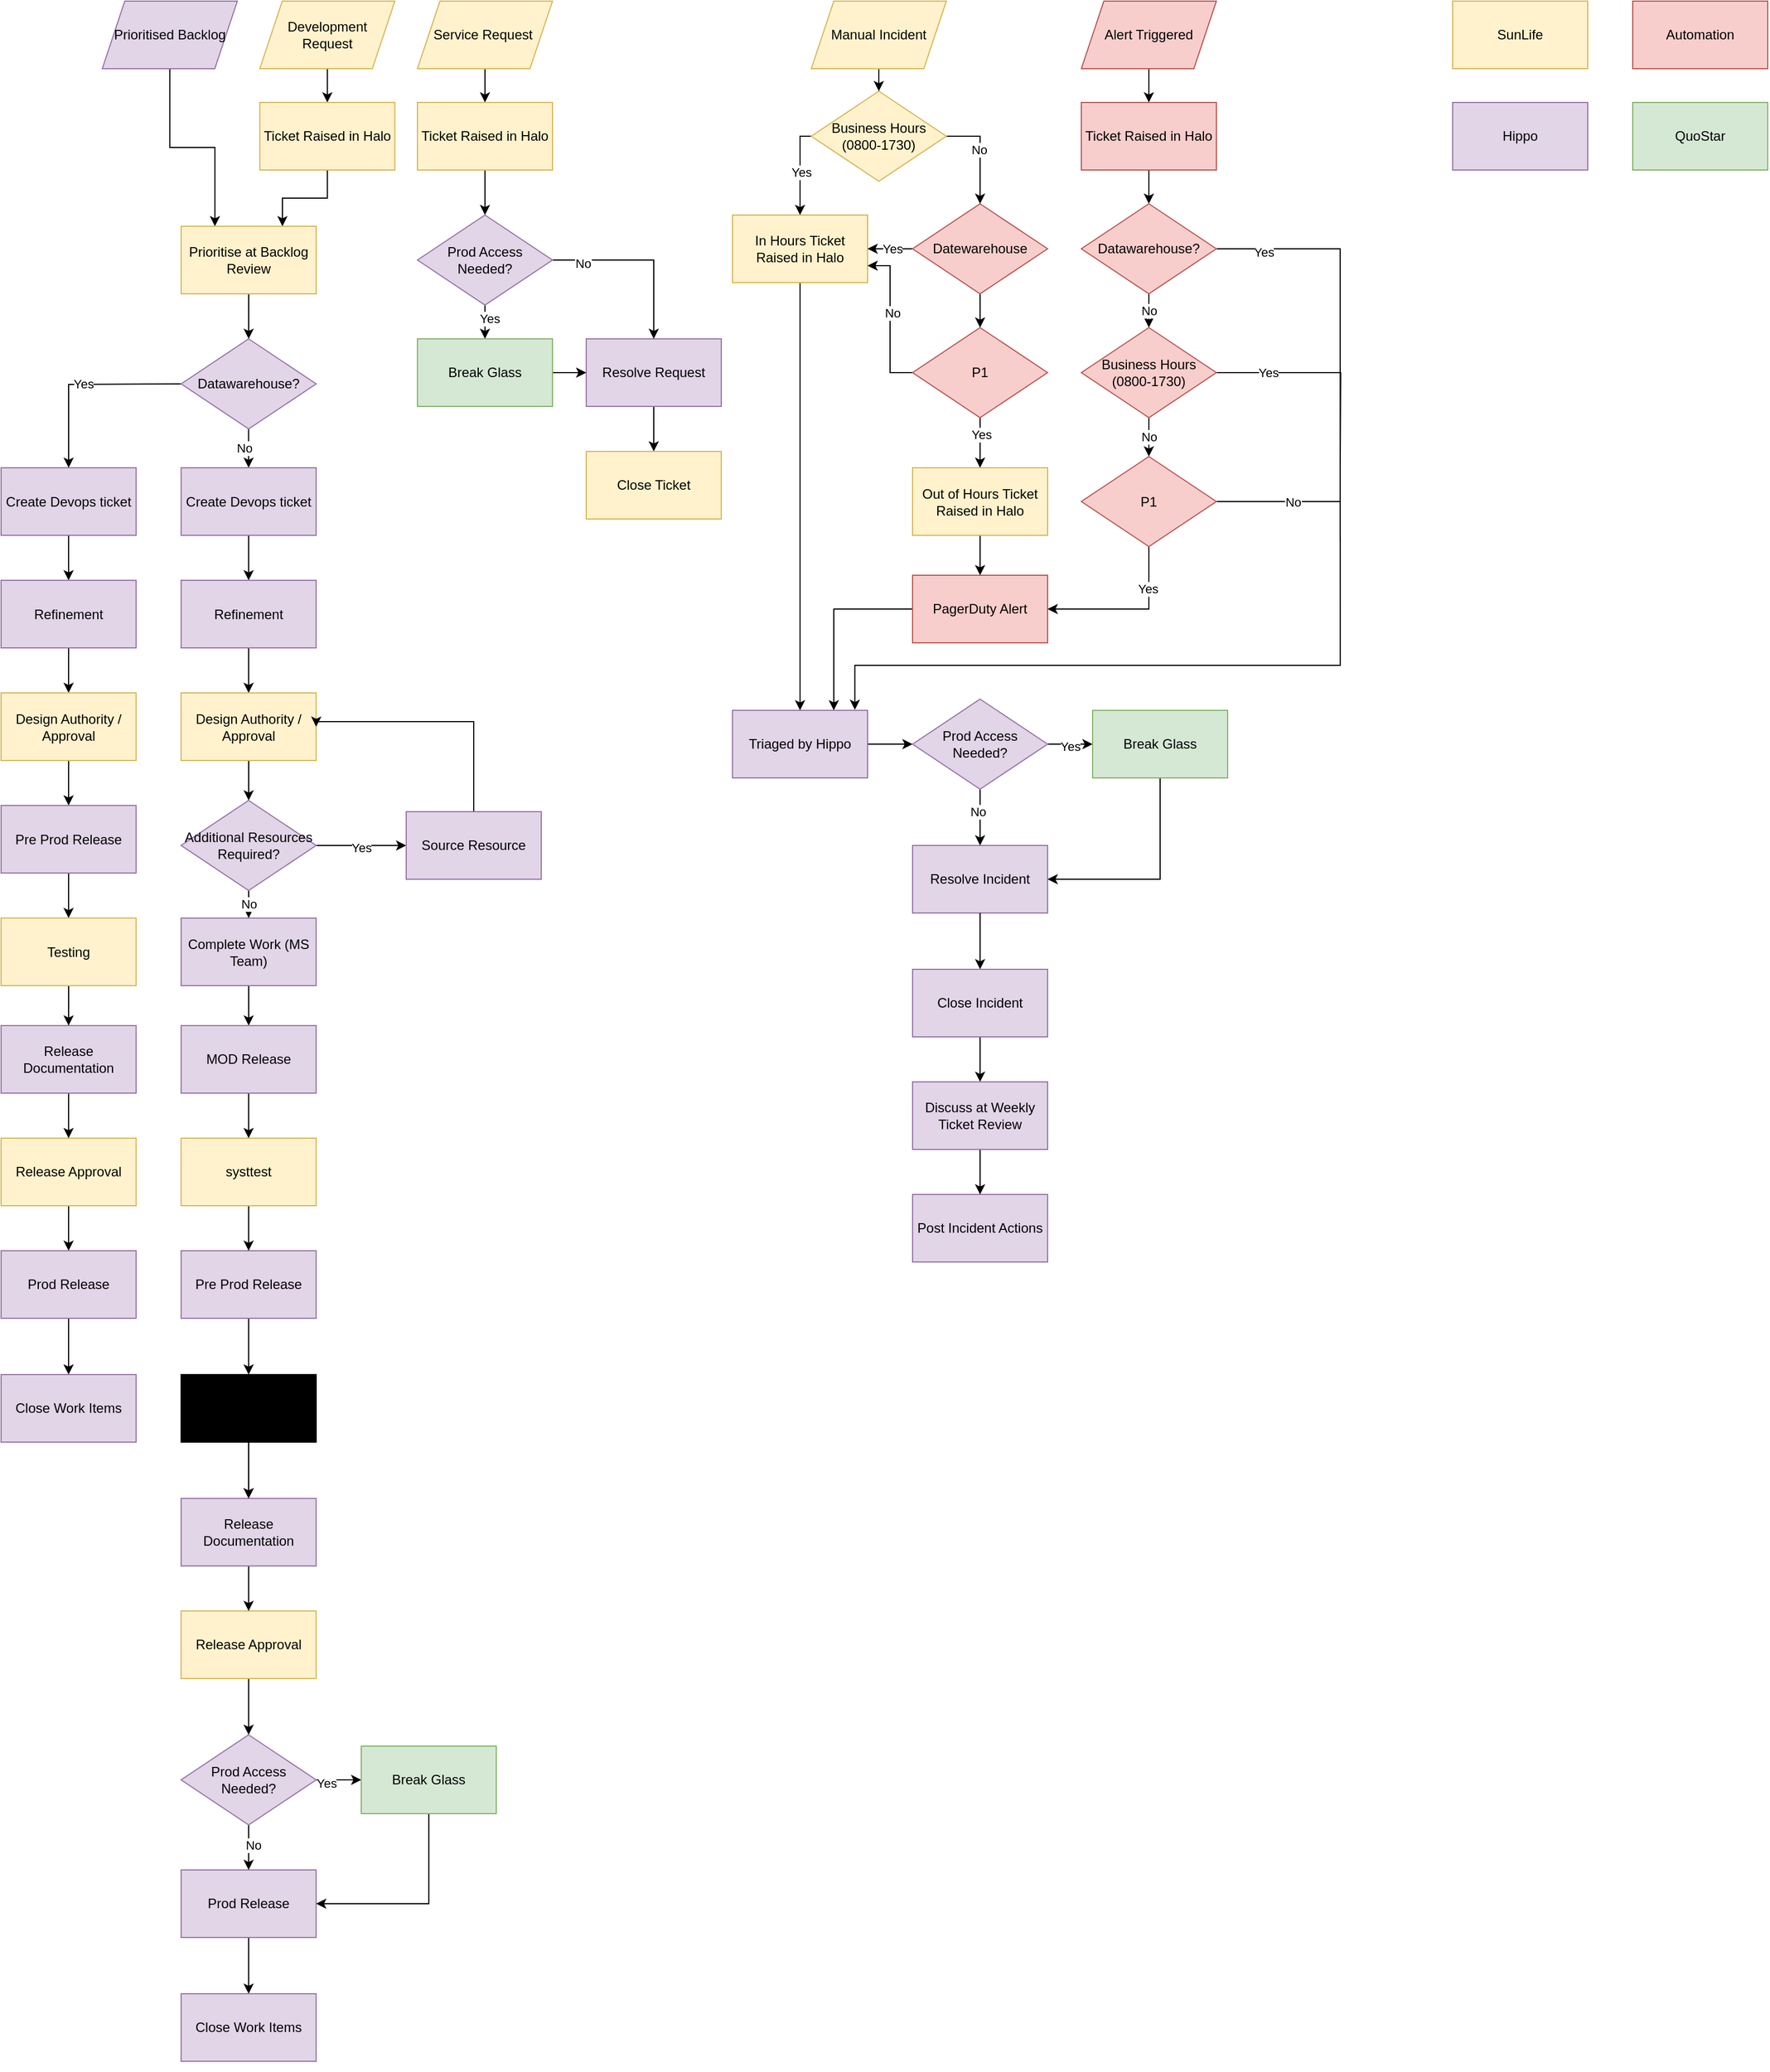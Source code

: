 <mxfile version="26.1.3">
  <diagram name="Page-1" id="c7558073-3199-34d8-9f00-42111426c3f3">
    <mxGraphModel dx="2997" dy="1389" grid="1" gridSize="10" guides="1" tooltips="1" connect="1" arrows="1" fold="1" page="1" pageScale="1" pageWidth="826" pageHeight="1169" background="none" math="0" shadow="0">
      <root>
        <mxCell id="0" />
        <mxCell id="1" parent="0" />
        <mxCell id="7wCd9xXMiUG44QtGpDFo-137" value="" style="edgeStyle=orthogonalEdgeStyle;rounded=0;orthogonalLoop=1;jettySize=auto;html=1;" parent="1" source="7wCd9xXMiUG44QtGpDFo-96" target="7wCd9xXMiUG44QtGpDFo-99" edge="1">
          <mxGeometry relative="1" as="geometry">
            <mxPoint x="400" y="80" as="sourcePoint" />
          </mxGeometry>
        </mxCell>
        <mxCell id="7wCd9xXMiUG44QtGpDFo-96" value="Alert Triggered" style="shape=parallelogram;perimeter=parallelogramPerimeter;whiteSpace=wrap;html=1;fixedSize=1;fillColor=#f8cecc;strokeColor=#b85450;" parent="1" vertex="1">
          <mxGeometry x="340" y="40" width="120" height="60" as="geometry" />
        </mxCell>
        <mxCell id="7wCd9xXMiUG44QtGpDFo-138" value="" style="edgeStyle=orthogonalEdgeStyle;rounded=0;orthogonalLoop=1;jettySize=auto;html=1;" parent="1" source="7wCd9xXMiUG44QtGpDFo-99" target="7wCd9xXMiUG44QtGpDFo-101" edge="1">
          <mxGeometry relative="1" as="geometry" />
        </mxCell>
        <mxCell id="7wCd9xXMiUG44QtGpDFo-99" value="Ticket Raised in Halo" style="rounded=0;whiteSpace=wrap;html=1;fillColor=#f8cecc;strokeColor=#b85450;" parent="1" vertex="1">
          <mxGeometry x="340" y="130" width="120" height="60" as="geometry" />
        </mxCell>
        <mxCell id="7wCd9xXMiUG44QtGpDFo-108" value="No" style="edgeStyle=orthogonalEdgeStyle;rounded=0;orthogonalLoop=1;jettySize=auto;html=1;" parent="1" source="7wCd9xXMiUG44QtGpDFo-101" target="7wCd9xXMiUG44QtGpDFo-107" edge="1">
          <mxGeometry relative="1" as="geometry" />
        </mxCell>
        <mxCell id="r5Ko6grjrg6Jp1TC3O7j-43" style="edgeStyle=orthogonalEdgeStyle;rounded=0;orthogonalLoop=1;jettySize=auto;html=1;endArrow=none;startFill=0;" edge="1" parent="1" source="7wCd9xXMiUG44QtGpDFo-101">
          <mxGeometry relative="1" as="geometry">
            <mxPoint x="570" y="520" as="targetPoint" />
            <Array as="points">
              <mxPoint x="570" y="260" />
            </Array>
          </mxGeometry>
        </mxCell>
        <mxCell id="r5Ko6grjrg6Jp1TC3O7j-49" value="Yes" style="edgeLabel;html=1;align=center;verticalAlign=middle;resizable=0;points=[];" vertex="1" connectable="0" parent="r5Ko6grjrg6Jp1TC3O7j-43">
          <mxGeometry x="-0.774" y="-3" relative="1" as="geometry">
            <mxPoint as="offset" />
          </mxGeometry>
        </mxCell>
        <mxCell id="7wCd9xXMiUG44QtGpDFo-101" value="Datawarehouse?" style="rhombus;whiteSpace=wrap;html=1;fillColor=#f8cecc;strokeColor=#b85450;" parent="1" vertex="1">
          <mxGeometry x="340" y="220" width="120" height="80" as="geometry" />
        </mxCell>
        <mxCell id="r5Ko6grjrg6Jp1TC3O7j-34" style="edgeStyle=orthogonalEdgeStyle;rounded=0;orthogonalLoop=1;jettySize=auto;html=1;entryX=0.75;entryY=0;entryDx=0;entryDy=0;" edge="1" parent="1" source="7wCd9xXMiUG44QtGpDFo-103" target="7wCd9xXMiUG44QtGpDFo-110">
          <mxGeometry relative="1" as="geometry" />
        </mxCell>
        <mxCell id="7wCd9xXMiUG44QtGpDFo-103" value="PagerDuty Alert" style="rounded=0;whiteSpace=wrap;html=1;fillColor=#f8cecc;strokeColor=#b85450;" parent="1" vertex="1">
          <mxGeometry x="190" y="550" width="120" height="60" as="geometry" />
        </mxCell>
        <mxCell id="r5Ko6grjrg6Jp1TC3O7j-37" value="No" style="edgeStyle=orthogonalEdgeStyle;rounded=0;orthogonalLoop=1;jettySize=auto;html=1;" edge="1" parent="1" source="7wCd9xXMiUG44QtGpDFo-107" target="r5Ko6grjrg6Jp1TC3O7j-36">
          <mxGeometry relative="1" as="geometry" />
        </mxCell>
        <mxCell id="r5Ko6grjrg6Jp1TC3O7j-45" style="edgeStyle=orthogonalEdgeStyle;rounded=0;orthogonalLoop=1;jettySize=auto;html=1;entryX=0.5;entryY=0;entryDx=0;entryDy=0;endArrow=none;startFill=0;" edge="1" parent="1" source="7wCd9xXMiUG44QtGpDFo-107">
          <mxGeometry relative="1" as="geometry">
            <mxPoint x="570" y="454.5" as="targetPoint" />
          </mxGeometry>
        </mxCell>
        <mxCell id="r5Ko6grjrg6Jp1TC3O7j-46" value="Yes" style="edgeLabel;html=1;align=center;verticalAlign=middle;resizable=0;points=[];" vertex="1" connectable="0" parent="r5Ko6grjrg6Jp1TC3O7j-45">
          <mxGeometry x="-0.531" relative="1" as="geometry">
            <mxPoint as="offset" />
          </mxGeometry>
        </mxCell>
        <mxCell id="7wCd9xXMiUG44QtGpDFo-107" value="Business Hours&lt;br&gt;(0800-1730)" style="rhombus;whiteSpace=wrap;html=1;fillColor=#f8cecc;strokeColor=#b85450;" parent="1" vertex="1">
          <mxGeometry x="340" y="330" width="120" height="80" as="geometry" />
        </mxCell>
        <mxCell id="7wCd9xXMiUG44QtGpDFo-140" value="" style="edgeStyle=orthogonalEdgeStyle;rounded=0;orthogonalLoop=1;jettySize=auto;html=1;" parent="1" source="7wCd9xXMiUG44QtGpDFo-110" edge="1">
          <mxGeometry relative="1" as="geometry">
            <mxPoint x="190" y="700" as="targetPoint" />
          </mxGeometry>
        </mxCell>
        <mxCell id="7wCd9xXMiUG44QtGpDFo-110" value="Triaged by Hippo" style="rounded=0;whiteSpace=wrap;html=1;fillColor=#e1d5e7;strokeColor=#9673a6;" parent="1" vertex="1">
          <mxGeometry x="30" y="670" width="120" height="60" as="geometry" />
        </mxCell>
        <mxCell id="7wCd9xXMiUG44QtGpDFo-113" value="Resolve Incident" style="rounded=0;whiteSpace=wrap;html=1;fillColor=#e1d5e7;strokeColor=#9673a6;" parent="1" vertex="1">
          <mxGeometry x="190" y="790" width="120" height="60" as="geometry" />
        </mxCell>
        <mxCell id="7wCd9xXMiUG44QtGpDFo-119" value="Post Incident Actions" style="rounded=0;whiteSpace=wrap;html=1;fillColor=#e1d5e7;strokeColor=#9673a6;" parent="1" vertex="1">
          <mxGeometry x="190" y="1100" width="120" height="60" as="geometry" />
        </mxCell>
        <mxCell id="7wCd9xXMiUG44QtGpDFo-122" value="" style="edgeStyle=orthogonalEdgeStyle;rounded=0;orthogonalLoop=1;jettySize=auto;html=1;" parent="1" source="7wCd9xXMiUG44QtGpDFo-120" target="7wCd9xXMiUG44QtGpDFo-113" edge="1">
          <mxGeometry relative="1" as="geometry" />
        </mxCell>
        <mxCell id="7wCd9xXMiUG44QtGpDFo-123" value="No" style="edgeLabel;html=1;align=center;verticalAlign=middle;resizable=0;points=[];" parent="7wCd9xXMiUG44QtGpDFo-122" vertex="1" connectable="0">
          <mxGeometry x="-0.2" y="-2" relative="1" as="geometry">
            <mxPoint as="offset" />
          </mxGeometry>
        </mxCell>
        <mxCell id="7wCd9xXMiUG44QtGpDFo-125" value="" style="edgeStyle=orthogonalEdgeStyle;rounded=0;orthogonalLoop=1;jettySize=auto;html=1;" parent="1" source="7wCd9xXMiUG44QtGpDFo-120" target="7wCd9xXMiUG44QtGpDFo-124" edge="1">
          <mxGeometry relative="1" as="geometry" />
        </mxCell>
        <mxCell id="7wCd9xXMiUG44QtGpDFo-126" value="Yes" style="edgeLabel;html=1;align=center;verticalAlign=middle;resizable=0;points=[];" parent="7wCd9xXMiUG44QtGpDFo-125" vertex="1" connectable="0">
          <mxGeometry y="-2" relative="1" as="geometry">
            <mxPoint as="offset" />
          </mxGeometry>
        </mxCell>
        <mxCell id="7wCd9xXMiUG44QtGpDFo-120" value="Prod Access Needed?" style="rhombus;whiteSpace=wrap;html=1;fillColor=#e1d5e7;strokeColor=#9673a6;" parent="1" vertex="1">
          <mxGeometry x="190" y="660" width="120" height="80" as="geometry" />
        </mxCell>
        <mxCell id="r5Ko6grjrg6Jp1TC3O7j-50" style="edgeStyle=orthogonalEdgeStyle;rounded=0;orthogonalLoop=1;jettySize=auto;html=1;entryX=1;entryY=0.5;entryDx=0;entryDy=0;" edge="1" parent="1" source="7wCd9xXMiUG44QtGpDFo-124" target="7wCd9xXMiUG44QtGpDFo-113">
          <mxGeometry relative="1" as="geometry">
            <Array as="points">
              <mxPoint x="410" y="820" />
            </Array>
          </mxGeometry>
        </mxCell>
        <mxCell id="7wCd9xXMiUG44QtGpDFo-124" value="Break Glass" style="rounded=0;whiteSpace=wrap;html=1;fillColor=#d5e8d4;strokeColor=#82b366;" parent="1" vertex="1">
          <mxGeometry x="350" y="670" width="120" height="60" as="geometry" />
        </mxCell>
        <mxCell id="r5Ko6grjrg6Jp1TC3O7j-10" style="edgeStyle=orthogonalEdgeStyle;rounded=0;orthogonalLoop=1;jettySize=auto;html=1;entryX=0.5;entryY=0;entryDx=0;entryDy=0;" edge="1" parent="1" source="7wCd9xXMiUG44QtGpDFo-130" target="r5Ko6grjrg6Jp1TC3O7j-9">
          <mxGeometry relative="1" as="geometry" />
        </mxCell>
        <mxCell id="7wCd9xXMiUG44QtGpDFo-130" value="Manual Incident" style="shape=parallelogram;perimeter=parallelogramPerimeter;whiteSpace=wrap;html=1;fixedSize=1;fillColor=#fff2cc;strokeColor=#d6b656;" parent="1" vertex="1">
          <mxGeometry x="100" y="40" width="120" height="60" as="geometry" />
        </mxCell>
        <mxCell id="r5Ko6grjrg6Jp1TC3O7j-33" style="edgeStyle=orthogonalEdgeStyle;rounded=0;orthogonalLoop=1;jettySize=auto;html=1;entryX=0.5;entryY=0;entryDx=0;entryDy=0;" edge="1" parent="1" source="7wCd9xXMiUG44QtGpDFo-132" target="7wCd9xXMiUG44QtGpDFo-110">
          <mxGeometry relative="1" as="geometry" />
        </mxCell>
        <mxCell id="7wCd9xXMiUG44QtGpDFo-132" value="In Hours Ticket Raised in Halo" style="rounded=0;whiteSpace=wrap;html=1;fillColor=#fff2cc;strokeColor=#d6b656;" parent="1" vertex="1">
          <mxGeometry x="30" y="230" width="120" height="60" as="geometry" />
        </mxCell>
        <mxCell id="7wCd9xXMiUG44QtGpDFo-150" value="" style="edgeStyle=orthogonalEdgeStyle;rounded=0;orthogonalLoop=1;jettySize=auto;html=1;" parent="1" source="7wCd9xXMiUG44QtGpDFo-148" target="7wCd9xXMiUG44QtGpDFo-149" edge="1">
          <mxGeometry relative="1" as="geometry" />
        </mxCell>
        <mxCell id="7wCd9xXMiUG44QtGpDFo-148" value="Development Request" style="shape=parallelogram;perimeter=parallelogramPerimeter;whiteSpace=wrap;html=1;fixedSize=1;fillColor=#fff2cc;strokeColor=#d6b656;" parent="1" vertex="1">
          <mxGeometry x="-390.11" y="40" width="120" height="60" as="geometry" />
        </mxCell>
        <mxCell id="ksXblaz_DIA4j-NoRxyr-76" style="edgeStyle=orthogonalEdgeStyle;rounded=0;orthogonalLoop=1;jettySize=auto;html=1;entryX=0.75;entryY=0;entryDx=0;entryDy=0;" parent="1" source="7wCd9xXMiUG44QtGpDFo-149" target="ksXblaz_DIA4j-NoRxyr-75" edge="1">
          <mxGeometry relative="1" as="geometry" />
        </mxCell>
        <mxCell id="7wCd9xXMiUG44QtGpDFo-149" value="Ticket Raised in Halo" style="rounded=0;whiteSpace=wrap;html=1;fillColor=#fff2cc;strokeColor=#d6b656;" parent="1" vertex="1">
          <mxGeometry x="-390.11" y="130" width="120" height="60" as="geometry" />
        </mxCell>
        <mxCell id="7wCd9xXMiUG44QtGpDFo-154" value="Yes" style="edgeStyle=orthogonalEdgeStyle;rounded=0;orthogonalLoop=1;jettySize=auto;html=1;" parent="1" target="7wCd9xXMiUG44QtGpDFo-153" edge="1">
          <mxGeometry relative="1" as="geometry">
            <mxPoint x="-460.05" y="380" as="sourcePoint" />
          </mxGeometry>
        </mxCell>
        <mxCell id="1fZmsGqSmpbLErZDRHlb-26" value="" style="edgeStyle=orthogonalEdgeStyle;rounded=0;orthogonalLoop=1;jettySize=auto;html=1;entryX=0.5;entryY=0;entryDx=0;entryDy=0;" parent="1" target="7wCd9xXMiUG44QtGpDFo-156" edge="1">
          <mxGeometry relative="1" as="geometry">
            <mxPoint x="-400.14" y="419.94" as="sourcePoint" />
          </mxGeometry>
        </mxCell>
        <mxCell id="1fZmsGqSmpbLErZDRHlb-38" value="No" style="edgeLabel;html=1;align=center;verticalAlign=middle;resizable=0;points=[];" parent="1fZmsGqSmpbLErZDRHlb-26" vertex="1" connectable="0">
          <mxGeometry x="0.004" y="-4" relative="1" as="geometry">
            <mxPoint y="-1" as="offset" />
          </mxGeometry>
        </mxCell>
        <mxCell id="7wCd9xXMiUG44QtGpDFo-151" value="Datawarehouse?" style="rhombus;whiteSpace=wrap;html=1;fillColor=#e1d5e7;strokeColor=#9673a6;" parent="1" vertex="1">
          <mxGeometry x="-460" y="340" width="120" height="80" as="geometry" />
        </mxCell>
        <mxCell id="r5Ko6grjrg6Jp1TC3O7j-2" value="" style="edgeStyle=orthogonalEdgeStyle;rounded=0;orthogonalLoop=1;jettySize=auto;html=1;" edge="1" parent="1" source="7wCd9xXMiUG44QtGpDFo-153" target="1fZmsGqSmpbLErZDRHlb-1">
          <mxGeometry relative="1" as="geometry" />
        </mxCell>
        <mxCell id="7wCd9xXMiUG44QtGpDFo-153" value="Create Devops ticket" style="rounded=0;whiteSpace=wrap;html=1;fillColor=#e1d5e7;strokeColor=#9673a6;" parent="1" vertex="1">
          <mxGeometry x="-620.05" y="454.5" width="120" height="60" as="geometry" />
        </mxCell>
        <mxCell id="r5Ko6grjrg6Jp1TC3O7j-1" value="" style="edgeStyle=orthogonalEdgeStyle;rounded=0;orthogonalLoop=1;jettySize=auto;html=1;" edge="1" parent="1" source="7wCd9xXMiUG44QtGpDFo-156" target="1fZmsGqSmpbLErZDRHlb-19">
          <mxGeometry relative="1" as="geometry" />
        </mxCell>
        <mxCell id="7wCd9xXMiUG44QtGpDFo-156" value="Create Devops ticket" style="rounded=0;whiteSpace=wrap;html=1;fillColor=#e1d5e7;strokeColor=#9673a6;" parent="1" vertex="1">
          <mxGeometry x="-460.05" y="454.5" width="120" height="60" as="geometry" />
        </mxCell>
        <mxCell id="ksXblaz_DIA4j-NoRxyr-16" value="" style="edgeStyle=orthogonalEdgeStyle;rounded=0;orthogonalLoop=1;jettySize=auto;html=1;" parent="1" source="1fZmsGqSmpbLErZDRHlb-1" target="ksXblaz_DIA4j-NoRxyr-14" edge="1">
          <mxGeometry relative="1" as="geometry" />
        </mxCell>
        <mxCell id="1fZmsGqSmpbLErZDRHlb-1" value="Refinement" style="rounded=0;whiteSpace=wrap;html=1;fillColor=#e1d5e7;strokeColor=#9673a6;" parent="1" vertex="1">
          <mxGeometry x="-620.05" y="554.5" width="120" height="60" as="geometry" />
        </mxCell>
        <mxCell id="ksXblaz_DIA4j-NoRxyr-26" value="" style="edgeStyle=orthogonalEdgeStyle;rounded=0;orthogonalLoop=1;jettySize=auto;html=1;" parent="1" source="1fZmsGqSmpbLErZDRHlb-5" target="ksXblaz_DIA4j-NoRxyr-24" edge="1">
          <mxGeometry relative="1" as="geometry" />
        </mxCell>
        <mxCell id="1fZmsGqSmpbLErZDRHlb-5" value="Pre Prod Release" style="rounded=0;whiteSpace=wrap;html=1;fillColor=#e1d5e7;strokeColor=#9673a6;" parent="1" vertex="1">
          <mxGeometry x="-460.05" y="1150" width="120" height="60" as="geometry" />
        </mxCell>
        <mxCell id="ksXblaz_DIA4j-NoRxyr-22" value="" style="edgeStyle=orthogonalEdgeStyle;rounded=0;orthogonalLoop=1;jettySize=auto;html=1;" parent="1" source="1fZmsGqSmpbLErZDRHlb-7" target="1fZmsGqSmpbLErZDRHlb-5" edge="1">
          <mxGeometry relative="1" as="geometry" />
        </mxCell>
        <mxCell id="1fZmsGqSmpbLErZDRHlb-7" value="systtest" style="rounded=0;whiteSpace=wrap;html=1;fillColor=#fff2cc;strokeColor=#d6b656;" parent="1" vertex="1">
          <mxGeometry x="-460.05" y="1050" width="120" height="60" as="geometry" />
        </mxCell>
        <mxCell id="ksXblaz_DIA4j-NoRxyr-54" value="" style="edgeStyle=orthogonalEdgeStyle;rounded=0;orthogonalLoop=1;jettySize=auto;html=1;" parent="1" source="1fZmsGqSmpbLErZDRHlb-9" target="ksXblaz_DIA4j-NoRxyr-52" edge="1">
          <mxGeometry relative="1" as="geometry" />
        </mxCell>
        <mxCell id="1fZmsGqSmpbLErZDRHlb-9" value="Release Approval" style="rounded=0;whiteSpace=wrap;html=1;fillColor=#fff2cc;strokeColor=#d6b656;" parent="1" vertex="1">
          <mxGeometry x="-460.05" y="1470" width="120" height="60" as="geometry" />
        </mxCell>
        <mxCell id="ksXblaz_DIA4j-NoRxyr-58" value="" style="edgeStyle=orthogonalEdgeStyle;rounded=0;orthogonalLoop=1;jettySize=auto;html=1;" parent="1" source="1fZmsGqSmpbLErZDRHlb-13" target="1fZmsGqSmpbLErZDRHlb-25" edge="1">
          <mxGeometry relative="1" as="geometry" />
        </mxCell>
        <mxCell id="1fZmsGqSmpbLErZDRHlb-13" value="Prod Release" style="rounded=0;whiteSpace=wrap;html=1;fillColor=#e1d5e7;strokeColor=#9673a6;" parent="1" vertex="1">
          <mxGeometry x="-460.05" y="1700" width="120" height="60" as="geometry" />
        </mxCell>
        <mxCell id="ksXblaz_DIA4j-NoRxyr-77" style="edgeStyle=orthogonalEdgeStyle;rounded=0;orthogonalLoop=1;jettySize=auto;html=1;entryX=0.25;entryY=0;entryDx=0;entryDy=0;" parent="1" source="1fZmsGqSmpbLErZDRHlb-17" target="ksXblaz_DIA4j-NoRxyr-75" edge="1">
          <mxGeometry relative="1" as="geometry" />
        </mxCell>
        <mxCell id="1fZmsGqSmpbLErZDRHlb-17" value="Prioritised Backlog" style="shape=parallelogram;perimeter=parallelogramPerimeter;whiteSpace=wrap;html=1;fixedSize=1;fillColor=#e1d5e7;strokeColor=#9673a6;" parent="1" vertex="1">
          <mxGeometry x="-530.11" y="40" width="120" height="60" as="geometry" />
        </mxCell>
        <mxCell id="ksXblaz_DIA4j-NoRxyr-12" value="" style="edgeStyle=orthogonalEdgeStyle;rounded=0;orthogonalLoop=1;jettySize=auto;html=1;" parent="1" source="1fZmsGqSmpbLErZDRHlb-19" target="ksXblaz_DIA4j-NoRxyr-11" edge="1">
          <mxGeometry relative="1" as="geometry" />
        </mxCell>
        <mxCell id="1fZmsGqSmpbLErZDRHlb-19" value="Refinement" style="rounded=0;whiteSpace=wrap;html=1;fillColor=#e1d5e7;strokeColor=#9673a6;" parent="1" vertex="1">
          <mxGeometry x="-460.05" y="554.5" width="120" height="60" as="geometry" />
        </mxCell>
        <mxCell id="1fZmsGqSmpbLErZDRHlb-28" value="" style="edgeStyle=orthogonalEdgeStyle;rounded=0;orthogonalLoop=1;jettySize=auto;html=1;" parent="1" source="1fZmsGqSmpbLErZDRHlb-20" target="1fZmsGqSmpbLErZDRHlb-21" edge="1">
          <mxGeometry relative="1" as="geometry" />
        </mxCell>
        <mxCell id="1fZmsGqSmpbLErZDRHlb-20" value="Complete Work (MS Team)" style="rounded=0;whiteSpace=wrap;html=1;fillColor=#e1d5e7;strokeColor=#9673a6;" parent="1" vertex="1">
          <mxGeometry x="-460.05" y="854.5" width="120" height="60" as="geometry" />
        </mxCell>
        <mxCell id="ksXblaz_DIA4j-NoRxyr-21" value="" style="edgeStyle=orthogonalEdgeStyle;rounded=0;orthogonalLoop=1;jettySize=auto;html=1;" parent="1" source="1fZmsGqSmpbLErZDRHlb-21" target="1fZmsGqSmpbLErZDRHlb-7" edge="1">
          <mxGeometry relative="1" as="geometry" />
        </mxCell>
        <mxCell id="1fZmsGqSmpbLErZDRHlb-21" value="MOD Release" style="rounded=0;whiteSpace=wrap;html=1;fillColor=#e1d5e7;strokeColor=#9673a6;" parent="1" vertex="1">
          <mxGeometry x="-460.05" y="950" width="120" height="60" as="geometry" />
        </mxCell>
        <mxCell id="ksXblaz_DIA4j-NoRxyr-30" value="" style="edgeStyle=orthogonalEdgeStyle;rounded=0;orthogonalLoop=1;jettySize=auto;html=1;" parent="1" source="1fZmsGqSmpbLErZDRHlb-23" target="1fZmsGqSmpbLErZDRHlb-9" edge="1">
          <mxGeometry relative="1" as="geometry" />
        </mxCell>
        <mxCell id="1fZmsGqSmpbLErZDRHlb-23" value="Release Documentation" style="rounded=0;whiteSpace=wrap;html=1;fillColor=#e1d5e7;strokeColor=#9673a6;" parent="1" vertex="1">
          <mxGeometry x="-460.05" y="1370" width="120" height="60" as="geometry" />
        </mxCell>
        <mxCell id="1fZmsGqSmpbLErZDRHlb-25" value="Close Work Items" style="rounded=0;whiteSpace=wrap;html=1;fillColor=#e1d5e7;strokeColor=#9673a6;" parent="1" vertex="1">
          <mxGeometry x="-460.05" y="1810" width="120" height="60" as="geometry" />
        </mxCell>
        <mxCell id="1fZmsGqSmpbLErZDRHlb-34" value="SunLife" style="rounded=0;whiteSpace=wrap;html=1;fillColor=#fff2cc;strokeColor=#d6b656;" parent="1" vertex="1">
          <mxGeometry x="670" y="40" width="120" height="60" as="geometry" />
        </mxCell>
        <mxCell id="1fZmsGqSmpbLErZDRHlb-35" value="Hippo" style="rounded=0;whiteSpace=wrap;html=1;fillColor=#e1d5e7;strokeColor=#9673a6;" parent="1" vertex="1">
          <mxGeometry x="670" y="130" width="120" height="60" as="geometry" />
        </mxCell>
        <mxCell id="1fZmsGqSmpbLErZDRHlb-36" value="QuoStar" style="rounded=0;whiteSpace=wrap;html=1;fillColor=#d5e8d4;strokeColor=#82b366;" parent="1" vertex="1">
          <mxGeometry x="830" y="130" width="120" height="60" as="geometry" />
        </mxCell>
        <mxCell id="1fZmsGqSmpbLErZDRHlb-37" value="Automation" style="rounded=0;whiteSpace=wrap;html=1;fillColor=#f8cecc;strokeColor=#b85450;" parent="1" vertex="1">
          <mxGeometry x="830" y="40" width="120" height="60" as="geometry" />
        </mxCell>
        <mxCell id="ksXblaz_DIA4j-NoRxyr-4" value="" style="edgeStyle=orthogonalEdgeStyle;rounded=0;orthogonalLoop=1;jettySize=auto;html=1;" parent="1" source="ksXblaz_DIA4j-NoRxyr-1" target="ksXblaz_DIA4j-NoRxyr-3" edge="1">
          <mxGeometry relative="1" as="geometry" />
        </mxCell>
        <mxCell id="ksXblaz_DIA4j-NoRxyr-1" value="Service Request&amp;nbsp;" style="shape=parallelogram;perimeter=parallelogramPerimeter;whiteSpace=wrap;html=1;fixedSize=1;fillColor=#fff2cc;strokeColor=#d6b656;" parent="1" vertex="1">
          <mxGeometry x="-250" y="40" width="120" height="60" as="geometry" />
        </mxCell>
        <mxCell id="ksXblaz_DIA4j-NoRxyr-65" value="" style="edgeStyle=orthogonalEdgeStyle;rounded=0;orthogonalLoop=1;jettySize=auto;html=1;" parent="1" source="ksXblaz_DIA4j-NoRxyr-3" target="ksXblaz_DIA4j-NoRxyr-64" edge="1">
          <mxGeometry relative="1" as="geometry" />
        </mxCell>
        <mxCell id="ksXblaz_DIA4j-NoRxyr-3" value="Ticket Raised in Halo" style="rounded=0;whiteSpace=wrap;html=1;fillColor=#fff2cc;strokeColor=#d6b656;" parent="1" vertex="1">
          <mxGeometry x="-250" y="130" width="120" height="60" as="geometry" />
        </mxCell>
        <mxCell id="ksXblaz_DIA4j-NoRxyr-10" value="" style="edgeStyle=orthogonalEdgeStyle;rounded=0;orthogonalLoop=1;jettySize=auto;html=1;" parent="1" source="ksXblaz_DIA4j-NoRxyr-5" target="ksXblaz_DIA4j-NoRxyr-9" edge="1">
          <mxGeometry relative="1" as="geometry" />
        </mxCell>
        <mxCell id="ksXblaz_DIA4j-NoRxyr-5" value="Resolve Request" style="rounded=0;whiteSpace=wrap;html=1;fillColor=#e1d5e7;strokeColor=#9673a6;" parent="1" vertex="1">
          <mxGeometry x="-100" y="340" width="120" height="60" as="geometry" />
        </mxCell>
        <mxCell id="ksXblaz_DIA4j-NoRxyr-8" value="" style="edgeStyle=orthogonalEdgeStyle;rounded=0;orthogonalLoop=1;jettySize=auto;html=1;" parent="1" source="7wCd9xXMiUG44QtGpDFo-113" target="ksXblaz_DIA4j-NoRxyr-7" edge="1">
          <mxGeometry relative="1" as="geometry">
            <mxPoint x="250" y="850" as="sourcePoint" />
            <mxPoint x="250" y="970" as="targetPoint" />
          </mxGeometry>
        </mxCell>
        <mxCell id="ksXblaz_DIA4j-NoRxyr-73" style="edgeStyle=orthogonalEdgeStyle;rounded=0;orthogonalLoop=1;jettySize=auto;html=1;entryX=0.5;entryY=0;entryDx=0;entryDy=0;" parent="1" source="ksXblaz_DIA4j-NoRxyr-7" target="ksXblaz_DIA4j-NoRxyr-72" edge="1">
          <mxGeometry relative="1" as="geometry" />
        </mxCell>
        <mxCell id="ksXblaz_DIA4j-NoRxyr-7" value="Close Incident" style="rounded=0;whiteSpace=wrap;html=1;fillColor=#e1d5e7;strokeColor=#9673a6;" parent="1" vertex="1">
          <mxGeometry x="190" y="900" width="120" height="60" as="geometry" />
        </mxCell>
        <mxCell id="ksXblaz_DIA4j-NoRxyr-9" value="Close Ticket" style="rounded=0;whiteSpace=wrap;html=1;fillColor=#fff2cc;strokeColor=#d6b656;" parent="1" vertex="1">
          <mxGeometry x="-100" y="440" width="120" height="60" as="geometry" />
        </mxCell>
        <mxCell id="ksXblaz_DIA4j-NoRxyr-19" value="" style="edgeStyle=orthogonalEdgeStyle;rounded=0;orthogonalLoop=1;jettySize=auto;html=1;" parent="1" source="ksXblaz_DIA4j-NoRxyr-11" target="ksXblaz_DIA4j-NoRxyr-17" edge="1">
          <mxGeometry relative="1" as="geometry" />
        </mxCell>
        <mxCell id="ksXblaz_DIA4j-NoRxyr-11" value="Design Authority / Approval" style="rounded=0;whiteSpace=wrap;html=1;fillColor=#fff2cc;strokeColor=#d6b656;" parent="1" vertex="1">
          <mxGeometry x="-460.05" y="654.5" width="120" height="60" as="geometry" />
        </mxCell>
        <mxCell id="ksXblaz_DIA4j-NoRxyr-48" value="" style="edgeStyle=orthogonalEdgeStyle;rounded=0;orthogonalLoop=1;jettySize=auto;html=1;" parent="1" source="ksXblaz_DIA4j-NoRxyr-14" target="ksXblaz_DIA4j-NoRxyr-35" edge="1">
          <mxGeometry relative="1" as="geometry" />
        </mxCell>
        <mxCell id="ksXblaz_DIA4j-NoRxyr-14" value="Design Authority / Approval" style="rounded=0;whiteSpace=wrap;html=1;fillColor=#fff2cc;strokeColor=#d6b656;" parent="1" vertex="1">
          <mxGeometry x="-620.05" y="654.5" width="120" height="60" as="geometry" />
        </mxCell>
        <mxCell id="ksXblaz_DIA4j-NoRxyr-20" value="No" style="edgeStyle=orthogonalEdgeStyle;rounded=0;orthogonalLoop=1;jettySize=auto;html=1;" parent="1" source="ksXblaz_DIA4j-NoRxyr-17" target="1fZmsGqSmpbLErZDRHlb-20" edge="1">
          <mxGeometry relative="1" as="geometry" />
        </mxCell>
        <mxCell id="ksXblaz_DIA4j-NoRxyr-50" value="" style="edgeStyle=orthogonalEdgeStyle;rounded=0;orthogonalLoop=1;jettySize=auto;html=1;" parent="1" source="ksXblaz_DIA4j-NoRxyr-17" target="ksXblaz_DIA4j-NoRxyr-49" edge="1">
          <mxGeometry relative="1" as="geometry" />
        </mxCell>
        <mxCell id="r5Ko6grjrg6Jp1TC3O7j-4" value="Yes" style="edgeLabel;html=1;align=center;verticalAlign=middle;resizable=0;points=[];" vertex="1" connectable="0" parent="ksXblaz_DIA4j-NoRxyr-50">
          <mxGeometry x="-0.013" y="-2" relative="1" as="geometry">
            <mxPoint as="offset" />
          </mxGeometry>
        </mxCell>
        <mxCell id="ksXblaz_DIA4j-NoRxyr-17" value="Additional Resources Required?" style="rhombus;whiteSpace=wrap;html=1;fillColor=#e1d5e7;strokeColor=#9673a6;" parent="1" vertex="1">
          <mxGeometry x="-460.05" y="750" width="120" height="80" as="geometry" />
        </mxCell>
        <mxCell id="ksXblaz_DIA4j-NoRxyr-23" style="edgeStyle=orthogonalEdgeStyle;rounded=0;orthogonalLoop=1;jettySize=auto;html=1;exitX=0.5;exitY=1;exitDx=0;exitDy=0;" parent="1" source="1fZmsGqSmpbLErZDRHlb-25" target="1fZmsGqSmpbLErZDRHlb-25" edge="1">
          <mxGeometry relative="1" as="geometry" />
        </mxCell>
        <mxCell id="ksXblaz_DIA4j-NoRxyr-28" style="edgeStyle=orthogonalEdgeStyle;rounded=0;orthogonalLoop=1;jettySize=auto;html=1;entryX=0.5;entryY=0;entryDx=0;entryDy=0;" parent="1" source="ksXblaz_DIA4j-NoRxyr-24" target="1fZmsGqSmpbLErZDRHlb-23" edge="1">
          <mxGeometry relative="1" as="geometry" />
        </mxCell>
        <mxCell id="r5Ko6grjrg6Jp1TC3O7j-8" style="edgeStyle=orthogonalEdgeStyle;rounded=0;orthogonalLoop=1;jettySize=auto;html=1;entryX=0.5;entryY=0;entryDx=0;entryDy=0;" edge="1" parent="1" source="ksXblaz_DIA4j-NoRxyr-24" target="1fZmsGqSmpbLErZDRHlb-23">
          <mxGeometry relative="1" as="geometry" />
        </mxCell>
        <mxCell id="ksXblaz_DIA4j-NoRxyr-24" value="UAT" style="rounded=0;whiteSpace=wrap;html=1;fillColor=light-dark(#fff2cc, #392f3f);strokeColor=default;gradientColor=light-dark(#e1d5e7, #ededed);" parent="1" vertex="1">
          <mxGeometry x="-460.05" y="1260" width="120" height="60" as="geometry" />
        </mxCell>
        <mxCell id="ksXblaz_DIA4j-NoRxyr-34" value="" style="edgeStyle=orthogonalEdgeStyle;rounded=0;orthogonalLoop=1;jettySize=auto;html=1;" parent="1" source="ksXblaz_DIA4j-NoRxyr-35" target="ksXblaz_DIA4j-NoRxyr-47" edge="1">
          <mxGeometry relative="1" as="geometry" />
        </mxCell>
        <mxCell id="ksXblaz_DIA4j-NoRxyr-35" value="Pre Prod Release" style="rounded=0;whiteSpace=wrap;html=1;fillColor=#e1d5e7;strokeColor=#9673a6;" parent="1" vertex="1">
          <mxGeometry x="-620.05" y="754.5" width="120" height="60" as="geometry" />
        </mxCell>
        <mxCell id="ksXblaz_DIA4j-NoRxyr-36" value="" style="edgeStyle=orthogonalEdgeStyle;rounded=0;orthogonalLoop=1;jettySize=auto;html=1;" parent="1" source="ksXblaz_DIA4j-NoRxyr-37" target="ksXblaz_DIA4j-NoRxyr-39" edge="1">
          <mxGeometry relative="1" as="geometry" />
        </mxCell>
        <mxCell id="ksXblaz_DIA4j-NoRxyr-37" value="Release Approval" style="rounded=0;whiteSpace=wrap;html=1;fillColor=#fff2cc;strokeColor=#d6b656;" parent="1" vertex="1">
          <mxGeometry x="-620.05" y="1050" width="120" height="60" as="geometry" />
        </mxCell>
        <mxCell id="r5Ko6grjrg6Jp1TC3O7j-7" value="" style="edgeStyle=orthogonalEdgeStyle;rounded=0;orthogonalLoop=1;jettySize=auto;html=1;" edge="1" parent="1" source="ksXblaz_DIA4j-NoRxyr-39" target="ksXblaz_DIA4j-NoRxyr-44">
          <mxGeometry relative="1" as="geometry" />
        </mxCell>
        <mxCell id="ksXblaz_DIA4j-NoRxyr-39" value="Prod Release" style="rounded=0;whiteSpace=wrap;html=1;fillColor=#e1d5e7;strokeColor=#9673a6;" parent="1" vertex="1">
          <mxGeometry x="-620.05" y="1150" width="120" height="60" as="geometry" />
        </mxCell>
        <mxCell id="ksXblaz_DIA4j-NoRxyr-42" value="" style="edgeStyle=orthogonalEdgeStyle;rounded=0;orthogonalLoop=1;jettySize=auto;html=1;" parent="1" source="ksXblaz_DIA4j-NoRxyr-43" target="ksXblaz_DIA4j-NoRxyr-37" edge="1">
          <mxGeometry relative="1" as="geometry" />
        </mxCell>
        <mxCell id="ksXblaz_DIA4j-NoRxyr-43" value="Release Documentation" style="rounded=0;whiteSpace=wrap;html=1;fillColor=#e1d5e7;strokeColor=#9673a6;" parent="1" vertex="1">
          <mxGeometry x="-620.05" y="950" width="120" height="60" as="geometry" />
        </mxCell>
        <mxCell id="ksXblaz_DIA4j-NoRxyr-44" value="Close Work Items" style="rounded=0;whiteSpace=wrap;html=1;fillColor=#e1d5e7;strokeColor=#9673a6;" parent="1" vertex="1">
          <mxGeometry x="-620.05" y="1260" width="120" height="60" as="geometry" />
        </mxCell>
        <mxCell id="ksXblaz_DIA4j-NoRxyr-45" style="edgeStyle=orthogonalEdgeStyle;rounded=0;orthogonalLoop=1;jettySize=auto;html=1;exitX=0.5;exitY=1;exitDx=0;exitDy=0;" parent="1" source="ksXblaz_DIA4j-NoRxyr-44" target="ksXblaz_DIA4j-NoRxyr-44" edge="1">
          <mxGeometry relative="1" as="geometry" />
        </mxCell>
        <mxCell id="ksXblaz_DIA4j-NoRxyr-46" style="edgeStyle=orthogonalEdgeStyle;rounded=0;orthogonalLoop=1;jettySize=auto;html=1;entryX=0.5;entryY=0;entryDx=0;entryDy=0;" parent="1" source="ksXblaz_DIA4j-NoRxyr-47" target="ksXblaz_DIA4j-NoRxyr-43" edge="1">
          <mxGeometry relative="1" as="geometry" />
        </mxCell>
        <mxCell id="ksXblaz_DIA4j-NoRxyr-47" value="Testing" style="rounded=0;whiteSpace=wrap;html=1;fillColor=#fff2cc;strokeColor=#d6b656;" parent="1" vertex="1">
          <mxGeometry x="-620.05" y="854.5" width="120" height="60" as="geometry" />
        </mxCell>
        <mxCell id="ksXblaz_DIA4j-NoRxyr-51" style="edgeStyle=orthogonalEdgeStyle;rounded=0;orthogonalLoop=1;jettySize=auto;html=1;entryX=1;entryY=0.5;entryDx=0;entryDy=0;" parent="1" source="ksXblaz_DIA4j-NoRxyr-49" target="ksXblaz_DIA4j-NoRxyr-11" edge="1">
          <mxGeometry relative="1" as="geometry">
            <mxPoint x="-339.89" y="470" as="targetPoint" />
            <Array as="points">
              <mxPoint x="-200" y="680" />
            </Array>
          </mxGeometry>
        </mxCell>
        <mxCell id="ksXblaz_DIA4j-NoRxyr-49" value="Source Resource" style="rounded=0;whiteSpace=wrap;html=1;fillColor=#e1d5e7;strokeColor=#9673a6;" parent="1" vertex="1">
          <mxGeometry x="-260" y="760" width="120" height="60" as="geometry" />
        </mxCell>
        <mxCell id="ksXblaz_DIA4j-NoRxyr-56" value="" style="edgeStyle=orthogonalEdgeStyle;rounded=0;orthogonalLoop=1;jettySize=auto;html=1;" parent="1" source="ksXblaz_DIA4j-NoRxyr-52" target="1fZmsGqSmpbLErZDRHlb-13" edge="1">
          <mxGeometry relative="1" as="geometry" />
        </mxCell>
        <mxCell id="ksXblaz_DIA4j-NoRxyr-57" value="No" style="edgeLabel;html=1;align=center;verticalAlign=middle;resizable=0;points=[];" parent="ksXblaz_DIA4j-NoRxyr-56" vertex="1" connectable="0">
          <mxGeometry x="-0.133" y="4" relative="1" as="geometry">
            <mxPoint as="offset" />
          </mxGeometry>
        </mxCell>
        <mxCell id="ksXblaz_DIA4j-NoRxyr-61" value="" style="edgeStyle=orthogonalEdgeStyle;rounded=0;orthogonalLoop=1;jettySize=auto;html=1;" parent="1" source="ksXblaz_DIA4j-NoRxyr-52" target="ksXblaz_DIA4j-NoRxyr-59" edge="1">
          <mxGeometry relative="1" as="geometry" />
        </mxCell>
        <mxCell id="ksXblaz_DIA4j-NoRxyr-62" value="Yes" style="edgeLabel;html=1;align=center;verticalAlign=middle;resizable=0;points=[];" parent="ksXblaz_DIA4j-NoRxyr-61" vertex="1" connectable="0">
          <mxGeometry x="-0.529" y="-3" relative="1" as="geometry">
            <mxPoint x="-1" as="offset" />
          </mxGeometry>
        </mxCell>
        <mxCell id="ksXblaz_DIA4j-NoRxyr-52" value="Prod Access Needed?" style="rhombus;whiteSpace=wrap;html=1;fillColor=#e1d5e7;strokeColor=#9673a6;" parent="1" vertex="1">
          <mxGeometry x="-460.05" y="1580" width="120" height="80" as="geometry" />
        </mxCell>
        <mxCell id="r5Ko6grjrg6Jp1TC3O7j-3" style="edgeStyle=orthogonalEdgeStyle;rounded=0;orthogonalLoop=1;jettySize=auto;html=1;entryX=1;entryY=0.5;entryDx=0;entryDy=0;" edge="1" parent="1" source="ksXblaz_DIA4j-NoRxyr-59" target="1fZmsGqSmpbLErZDRHlb-13">
          <mxGeometry relative="1" as="geometry">
            <Array as="points">
              <mxPoint x="-239.89" y="1730" />
            </Array>
          </mxGeometry>
        </mxCell>
        <mxCell id="ksXblaz_DIA4j-NoRxyr-59" value="Break Glass" style="rounded=0;whiteSpace=wrap;html=1;fillColor=#d5e8d4;strokeColor=#82b366;" parent="1" vertex="1">
          <mxGeometry x="-299.94" y="1590" width="120" height="60" as="geometry" />
        </mxCell>
        <mxCell id="ksXblaz_DIA4j-NoRxyr-66" style="edgeStyle=orthogonalEdgeStyle;rounded=0;orthogonalLoop=1;jettySize=auto;html=1;" parent="1" source="ksXblaz_DIA4j-NoRxyr-64" target="ksXblaz_DIA4j-NoRxyr-5" edge="1">
          <mxGeometry relative="1" as="geometry" />
        </mxCell>
        <mxCell id="ksXblaz_DIA4j-NoRxyr-67" value="No" style="edgeLabel;html=1;align=center;verticalAlign=middle;resizable=0;points=[];" parent="ksXblaz_DIA4j-NoRxyr-66" vertex="1" connectable="0">
          <mxGeometry x="-0.654" y="-3" relative="1" as="geometry">
            <mxPoint x="-1" as="offset" />
          </mxGeometry>
        </mxCell>
        <mxCell id="ksXblaz_DIA4j-NoRxyr-69" style="edgeStyle=orthogonalEdgeStyle;rounded=0;orthogonalLoop=1;jettySize=auto;html=1;exitX=0.5;exitY=1;exitDx=0;exitDy=0;entryX=0.5;entryY=0;entryDx=0;entryDy=0;" parent="1" source="ksXblaz_DIA4j-NoRxyr-64" target="ksXblaz_DIA4j-NoRxyr-68" edge="1">
          <mxGeometry relative="1" as="geometry" />
        </mxCell>
        <mxCell id="ksXblaz_DIA4j-NoRxyr-70" value="Yes" style="edgeLabel;html=1;align=center;verticalAlign=middle;resizable=0;points=[];" parent="ksXblaz_DIA4j-NoRxyr-69" vertex="1" connectable="0">
          <mxGeometry x="-0.244" y="4" relative="1" as="geometry">
            <mxPoint as="offset" />
          </mxGeometry>
        </mxCell>
        <mxCell id="ksXblaz_DIA4j-NoRxyr-64" value="Prod Access Needed?" style="rhombus;whiteSpace=wrap;html=1;fillColor=#e1d5e7;strokeColor=#9673a6;" parent="1" vertex="1">
          <mxGeometry x="-250" y="230" width="120" height="80" as="geometry" />
        </mxCell>
        <mxCell id="ksXblaz_DIA4j-NoRxyr-71" style="edgeStyle=orthogonalEdgeStyle;rounded=0;orthogonalLoop=1;jettySize=auto;html=1;entryX=0;entryY=0.5;entryDx=0;entryDy=0;" parent="1" source="ksXblaz_DIA4j-NoRxyr-68" target="ksXblaz_DIA4j-NoRxyr-5" edge="1">
          <mxGeometry relative="1" as="geometry" />
        </mxCell>
        <mxCell id="ksXblaz_DIA4j-NoRxyr-68" value="Break Glass" style="rounded=0;whiteSpace=wrap;html=1;fillColor=#d5e8d4;strokeColor=#82b366;" parent="1" vertex="1">
          <mxGeometry x="-250" y="340" width="120" height="60" as="geometry" />
        </mxCell>
        <mxCell id="ksXblaz_DIA4j-NoRxyr-74" style="edgeStyle=orthogonalEdgeStyle;rounded=0;orthogonalLoop=1;jettySize=auto;html=1;exitX=0.5;exitY=1;exitDx=0;exitDy=0;entryX=0.5;entryY=0;entryDx=0;entryDy=0;" parent="1" source="ksXblaz_DIA4j-NoRxyr-72" target="7wCd9xXMiUG44QtGpDFo-119" edge="1">
          <mxGeometry relative="1" as="geometry" />
        </mxCell>
        <mxCell id="ksXblaz_DIA4j-NoRxyr-72" value="Discuss at Weekly Ticket Review" style="rounded=0;whiteSpace=wrap;html=1;fillColor=#e1d5e7;strokeColor=#9673a6;" parent="1" vertex="1">
          <mxGeometry x="190" y="1000" width="120" height="60" as="geometry" />
        </mxCell>
        <mxCell id="ksXblaz_DIA4j-NoRxyr-78" style="edgeStyle=orthogonalEdgeStyle;rounded=0;orthogonalLoop=1;jettySize=auto;html=1;entryX=0.5;entryY=0;entryDx=0;entryDy=0;" parent="1" source="ksXblaz_DIA4j-NoRxyr-75" target="7wCd9xXMiUG44QtGpDFo-151" edge="1">
          <mxGeometry relative="1" as="geometry" />
        </mxCell>
        <mxCell id="ksXblaz_DIA4j-NoRxyr-75" value="Prioritise at Backlog Review" style="rounded=0;whiteSpace=wrap;html=1;fillColor=#fff2cc;strokeColor=#d6b656;" parent="1" vertex="1">
          <mxGeometry x="-460" y="240" width="120" height="60" as="geometry" />
        </mxCell>
        <mxCell id="r5Ko6grjrg6Jp1TC3O7j-23" value="" style="edgeStyle=orthogonalEdgeStyle;rounded=0;orthogonalLoop=1;jettySize=auto;html=1;" edge="1" parent="1" source="ksXblaz_DIA4j-NoRxyr-81" target="7wCd9xXMiUG44QtGpDFo-132">
          <mxGeometry relative="1" as="geometry" />
        </mxCell>
        <mxCell id="r5Ko6grjrg6Jp1TC3O7j-24" value="Yes" style="edgeLabel;html=1;align=center;verticalAlign=middle;resizable=0;points=[];" vertex="1" connectable="0" parent="r5Ko6grjrg6Jp1TC3O7j-23">
          <mxGeometry x="-0.086" relative="1" as="geometry">
            <mxPoint as="offset" />
          </mxGeometry>
        </mxCell>
        <mxCell id="r5Ko6grjrg6Jp1TC3O7j-27" value="" style="edgeStyle=orthogonalEdgeStyle;rounded=0;orthogonalLoop=1;jettySize=auto;html=1;" edge="1" parent="1" source="ksXblaz_DIA4j-NoRxyr-81" target="r5Ko6grjrg6Jp1TC3O7j-26">
          <mxGeometry relative="1" as="geometry" />
        </mxCell>
        <mxCell id="ksXblaz_DIA4j-NoRxyr-81" value="Datewarehouse" style="rhombus;whiteSpace=wrap;html=1;fillColor=#f8cecc;strokeColor=#b85450;" parent="1" vertex="1">
          <mxGeometry x="190" y="220" width="120" height="80" as="geometry" />
        </mxCell>
        <mxCell id="r5Ko6grjrg6Jp1TC3O7j-5" style="edgeStyle=orthogonalEdgeStyle;rounded=0;orthogonalLoop=1;jettySize=auto;html=1;exitX=0.5;exitY=1;exitDx=0;exitDy=0;" edge="1" parent="1" source="ksXblaz_DIA4j-NoRxyr-37" target="ksXblaz_DIA4j-NoRxyr-37">
          <mxGeometry relative="1" as="geometry" />
        </mxCell>
        <mxCell id="r5Ko6grjrg6Jp1TC3O7j-12" style="edgeStyle=orthogonalEdgeStyle;rounded=0;orthogonalLoop=1;jettySize=auto;html=1;entryX=0.5;entryY=0;entryDx=0;entryDy=0;" edge="1" parent="1" source="r5Ko6grjrg6Jp1TC3O7j-9" target="7wCd9xXMiUG44QtGpDFo-132">
          <mxGeometry relative="1" as="geometry">
            <Array as="points">
              <mxPoint x="90" y="160" />
            </Array>
          </mxGeometry>
        </mxCell>
        <mxCell id="r5Ko6grjrg6Jp1TC3O7j-14" value="Yes" style="edgeLabel;html=1;align=center;verticalAlign=middle;resizable=0;points=[];" vertex="1" connectable="0" parent="r5Ko6grjrg6Jp1TC3O7j-12">
          <mxGeometry x="0.033" y="1" relative="1" as="geometry">
            <mxPoint as="offset" />
          </mxGeometry>
        </mxCell>
        <mxCell id="r5Ko6grjrg6Jp1TC3O7j-19" style="edgeStyle=orthogonalEdgeStyle;rounded=0;orthogonalLoop=1;jettySize=auto;html=1;entryX=0.5;entryY=0;entryDx=0;entryDy=0;exitX=1;exitY=0.5;exitDx=0;exitDy=0;" edge="1" parent="1" source="r5Ko6grjrg6Jp1TC3O7j-9" target="ksXblaz_DIA4j-NoRxyr-81">
          <mxGeometry relative="1" as="geometry">
            <Array as="points">
              <mxPoint x="250" y="160" />
            </Array>
          </mxGeometry>
        </mxCell>
        <mxCell id="r5Ko6grjrg6Jp1TC3O7j-20" value="No" style="edgeLabel;html=1;align=center;verticalAlign=middle;resizable=0;points=[];" vertex="1" connectable="0" parent="r5Ko6grjrg6Jp1TC3O7j-19">
          <mxGeometry x="-0.067" y="-1" relative="1" as="geometry">
            <mxPoint as="offset" />
          </mxGeometry>
        </mxCell>
        <mxCell id="r5Ko6grjrg6Jp1TC3O7j-9" value="Business Hours&lt;br&gt;(0800-1730)" style="rhombus;whiteSpace=wrap;html=1;fillColor=#fff2cc;strokeColor=#d6b656;" vertex="1" parent="1">
          <mxGeometry x="100" y="120" width="120" height="80" as="geometry" />
        </mxCell>
        <mxCell id="r5Ko6grjrg6Jp1TC3O7j-32" value="" style="edgeStyle=orthogonalEdgeStyle;rounded=0;orthogonalLoop=1;jettySize=auto;html=1;" edge="1" parent="1" source="r5Ko6grjrg6Jp1TC3O7j-11" target="7wCd9xXMiUG44QtGpDFo-103">
          <mxGeometry relative="1" as="geometry" />
        </mxCell>
        <mxCell id="r5Ko6grjrg6Jp1TC3O7j-11" value="Out of Hours Ticket Raised in Halo" style="rounded=0;whiteSpace=wrap;html=1;fillColor=#fff2cc;strokeColor=#d6b656;" vertex="1" parent="1">
          <mxGeometry x="190" y="454.5" width="120" height="60" as="geometry" />
        </mxCell>
        <mxCell id="r5Ko6grjrg6Jp1TC3O7j-28" style="edgeStyle=orthogonalEdgeStyle;rounded=0;orthogonalLoop=1;jettySize=auto;html=1;entryX=1;entryY=0.75;entryDx=0;entryDy=0;" edge="1" parent="1" source="r5Ko6grjrg6Jp1TC3O7j-26" target="7wCd9xXMiUG44QtGpDFo-132">
          <mxGeometry relative="1" as="geometry" />
        </mxCell>
        <mxCell id="r5Ko6grjrg6Jp1TC3O7j-29" value="No" style="edgeLabel;html=1;align=center;verticalAlign=middle;resizable=0;points=[];" vertex="1" connectable="0" parent="r5Ko6grjrg6Jp1TC3O7j-28">
          <mxGeometry x="0.088" y="-2" relative="1" as="geometry">
            <mxPoint as="offset" />
          </mxGeometry>
        </mxCell>
        <mxCell id="r5Ko6grjrg6Jp1TC3O7j-30" value="" style="edgeStyle=orthogonalEdgeStyle;rounded=0;orthogonalLoop=1;jettySize=auto;html=1;" edge="1" parent="1" source="r5Ko6grjrg6Jp1TC3O7j-26" target="r5Ko6grjrg6Jp1TC3O7j-11">
          <mxGeometry relative="1" as="geometry" />
        </mxCell>
        <mxCell id="r5Ko6grjrg6Jp1TC3O7j-31" value="Yes" style="edgeLabel;html=1;align=center;verticalAlign=middle;resizable=0;points=[];" vertex="1" connectable="0" parent="r5Ko6grjrg6Jp1TC3O7j-30">
          <mxGeometry x="-0.338" y="1" relative="1" as="geometry">
            <mxPoint as="offset" />
          </mxGeometry>
        </mxCell>
        <mxCell id="r5Ko6grjrg6Jp1TC3O7j-26" value="P1" style="rhombus;whiteSpace=wrap;html=1;fillColor=#f8cecc;strokeColor=#b85450;" vertex="1" parent="1">
          <mxGeometry x="190" y="330" width="120" height="80" as="geometry" />
        </mxCell>
        <mxCell id="r5Ko6grjrg6Jp1TC3O7j-39" style="edgeStyle=orthogonalEdgeStyle;rounded=0;orthogonalLoop=1;jettySize=auto;html=1;entryX=1;entryY=0.5;entryDx=0;entryDy=0;" edge="1" parent="1" source="r5Ko6grjrg6Jp1TC3O7j-36" target="7wCd9xXMiUG44QtGpDFo-103">
          <mxGeometry relative="1" as="geometry">
            <Array as="points">
              <mxPoint x="400" y="580" />
            </Array>
          </mxGeometry>
        </mxCell>
        <mxCell id="r5Ko6grjrg6Jp1TC3O7j-40" value="Yes" style="edgeLabel;html=1;align=center;verticalAlign=middle;resizable=0;points=[];" vertex="1" connectable="0" parent="r5Ko6grjrg6Jp1TC3O7j-39">
          <mxGeometry x="-0.483" y="-1" relative="1" as="geometry">
            <mxPoint as="offset" />
          </mxGeometry>
        </mxCell>
        <mxCell id="r5Ko6grjrg6Jp1TC3O7j-47" value="No" style="edgeStyle=orthogonalEdgeStyle;rounded=0;orthogonalLoop=1;jettySize=auto;html=1;endArrow=none;startFill=0;" edge="1" parent="1" source="r5Ko6grjrg6Jp1TC3O7j-36">
          <mxGeometry relative="1" as="geometry">
            <mxPoint x="570" y="510" as="targetPoint" />
            <Array as="points">
              <mxPoint x="570" y="484" />
            </Array>
          </mxGeometry>
        </mxCell>
        <mxCell id="r5Ko6grjrg6Jp1TC3O7j-36" value="P1" style="rhombus;whiteSpace=wrap;html=1;fillColor=#f8cecc;strokeColor=#b85450;" vertex="1" parent="1">
          <mxGeometry x="340" y="444.5" width="120" height="80" as="geometry" />
        </mxCell>
        <mxCell id="r5Ko6grjrg6Jp1TC3O7j-48" style="edgeStyle=orthogonalEdgeStyle;rounded=0;orthogonalLoop=1;jettySize=auto;html=1;entryX=0.906;entryY=-0.008;entryDx=0;entryDy=0;entryPerimeter=0;" edge="1" parent="1" target="7wCd9xXMiUG44QtGpDFo-110">
          <mxGeometry relative="1" as="geometry">
            <mxPoint x="570.077" y="514.5" as="sourcePoint" />
            <Array as="points">
              <mxPoint x="570" y="630" />
              <mxPoint x="139" y="630" />
            </Array>
          </mxGeometry>
        </mxCell>
      </root>
    </mxGraphModel>
  </diagram>
</mxfile>
